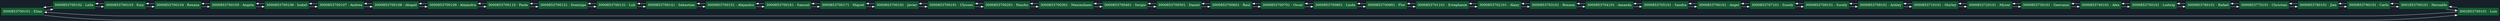 digraph G {
bgcolor="#17202a";
node [shape=record, style=filled, fillcolor="#145a32", fontcolor=white];
edge [color=white];
rankdir=LR;
nodo0 [label="3000853700101 -  Elian"];
nodo1 [label="3000853700102 -  Leila"];
nodo2 [label="3000853700103 -  Emy"];
nodo3 [label="3000853700104 -  Roxana"];
nodo4 [label="3000853700105 -  Angela"];
nodo5 [label="3000853700106 -  Isabel"];
nodo6 [label="3000853700107 -  Andrea"];
nodo7 [label="3000853700108 -  Abigail"];
nodo8 [label="3000853700109 -  Alejandra"];
nodo9 [label="3000853700110 -  Paola"];
nodo10 [label="3000853700121 -  Dominga"];
nodo11 [label="3000853700131 -  Luli"];
nodo12 [label="3000853700141 -  Sebastian"];
nodo13 [label="3000853700151 -  Alejandro"];
nodo14 [label="3000853700161 -  Samuel"];
nodo15 [label="3000853700171 -  Miguel"];
nodo16 [label="3000853700181 -  Javier"];
nodo17 [label="3000853700191 -  Ulysses"];
nodo18 [label="3000853700201 -  Pancho"];
nodo19 [label="3000853700301 -  Maximiliano"];
nodo20 [label="3000853700401 -  Sergio"];
nodo21 [label="3000853700501 -  Daniel"];
nodo22 [label="3000853700601 -  Raul"];
nodo23 [label="3000853700701 -  Oscar"];
nodo24 [label="3000853700801 -  Linda"];
nodo25 [label="3000853700901 -  Flor"];
nodo26 [label="3000853701101 -  Estephanie"];
nodo27 [label="3000853702101 -  Alany"];
nodo28 [label="3000853703101 -  Roxana"];
nodo29 [label="3000853704101 -  Amanda"];
nodo30 [label="3000853705101 -  Sandra"];
nodo31 [label="3000853706101 -  Angel"];
nodo32 [label="3000853707101 -  Susely"];
nodo33 [label="3000853708101 -  Surely"];
nodo34 [label="3000853709101 -  Ashley"];
nodo35 [label="3000853710101 -  Shirley"];
nodo36 [label="3000853720101 -  Mynor"];
nodo37 [label="3000853730101 -  Geovanni"];
nodo38 [label="3000853740101 -  Alex"];
nodo39 [label="3000853750101 -  Ludwig"];
nodo40 [label="3000853760101 -  Rafael"];
nodo41 [label="3000853770101 -  Christian"];
nodo42 [label="3000853780101 -  Jian"];
nodo43 [label="3000853790101 -  Carlo"];
nodo44 [label="3001853700101 -  Hernaldo"];
nodo45 [label="3002853700101 -  Luis"];
nodo0 -> nodo1;
nodo1 -> nodo0;
nodo1 -> nodo2;
nodo2 -> nodo1;
nodo2 -> nodo3;
nodo3 -> nodo2;
nodo3 -> nodo4;
nodo4 -> nodo3;
nodo4 -> nodo5;
nodo5 -> nodo4;
nodo5 -> nodo6;
nodo6 -> nodo5;
nodo6 -> nodo7;
nodo7 -> nodo6;
nodo7 -> nodo8;
nodo8 -> nodo7;
nodo8 -> nodo9;
nodo9 -> nodo8;
nodo9 -> nodo10;
nodo10 -> nodo9;
nodo10 -> nodo11;
nodo11 -> nodo10;
nodo11 -> nodo12;
nodo12 -> nodo11;
nodo12 -> nodo13;
nodo13 -> nodo12;
nodo13 -> nodo14;
nodo14 -> nodo13;
nodo14 -> nodo15;
nodo15 -> nodo14;
nodo15 -> nodo16;
nodo16 -> nodo15;
nodo16 -> nodo17;
nodo17 -> nodo16;
nodo17 -> nodo18;
nodo18 -> nodo17;
nodo18 -> nodo19;
nodo19 -> nodo18;
nodo19 -> nodo20;
nodo20 -> nodo19;
nodo20 -> nodo21;
nodo21 -> nodo20;
nodo21 -> nodo22;
nodo22 -> nodo21;
nodo22 -> nodo23;
nodo23 -> nodo22;
nodo23 -> nodo24;
nodo24 -> nodo23;
nodo24 -> nodo25;
nodo25 -> nodo24;
nodo25 -> nodo26;
nodo26 -> nodo25;
nodo26 -> nodo27;
nodo27 -> nodo26;
nodo27 -> nodo28;
nodo28 -> nodo27;
nodo28 -> nodo29;
nodo29 -> nodo28;
nodo29 -> nodo30;
nodo30 -> nodo29;
nodo30 -> nodo31;
nodo31 -> nodo30;
nodo31 -> nodo32;
nodo32 -> nodo31;
nodo32 -> nodo33;
nodo33 -> nodo32;
nodo33 -> nodo34;
nodo34 -> nodo33;
nodo34 -> nodo35;
nodo35 -> nodo34;
nodo35 -> nodo36;
nodo36 -> nodo35;
nodo36 -> nodo37;
nodo37 -> nodo36;
nodo37 -> nodo38;
nodo38 -> nodo37;
nodo38 -> nodo39;
nodo39 -> nodo38;
nodo39 -> nodo40;
nodo40 -> nodo39;
nodo40 -> nodo41;
nodo41 -> nodo40;
nodo41 -> nodo42;
nodo42 -> nodo41;
nodo42 -> nodo43;
nodo43 -> nodo42;
nodo43 -> nodo44;
nodo44 -> nodo43;
nodo44 -> nodo45;
nodo45 -> nodo44;
nodo45 -> nodo0;
nodo0 -> nodo45;
}